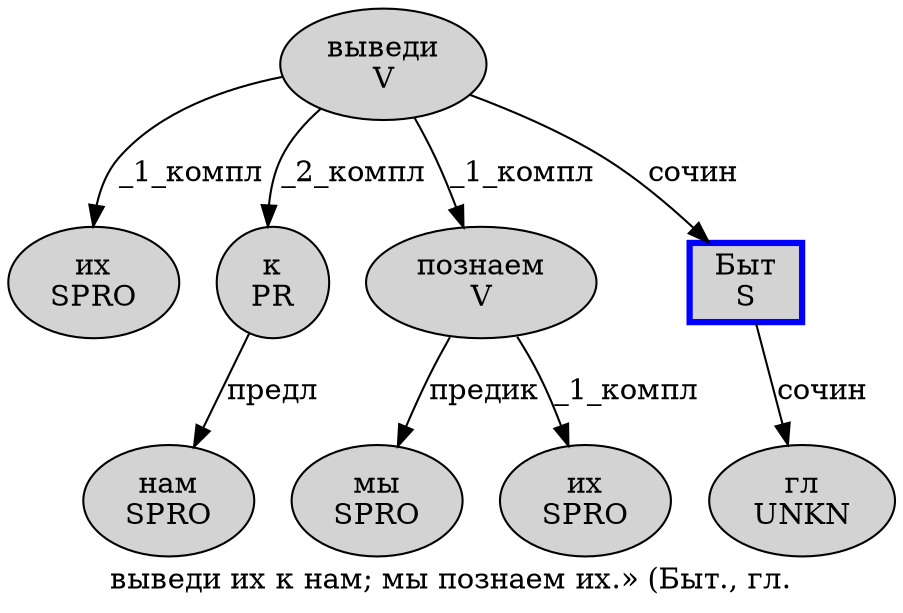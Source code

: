 digraph SENTENCE_4415 {
	graph [label="выведи их к нам; мы познаем их.» (Быт., гл."]
	node [style=filled]
		0 [label="выведи
V" color="" fillcolor=lightgray penwidth=1 shape=ellipse]
		1 [label="их
SPRO" color="" fillcolor=lightgray penwidth=1 shape=ellipse]
		2 [label="к
PR" color="" fillcolor=lightgray penwidth=1 shape=ellipse]
		3 [label="нам
SPRO" color="" fillcolor=lightgray penwidth=1 shape=ellipse]
		5 [label="мы
SPRO" color="" fillcolor=lightgray penwidth=1 shape=ellipse]
		6 [label="познаем
V" color="" fillcolor=lightgray penwidth=1 shape=ellipse]
		7 [label="их
SPRO" color="" fillcolor=lightgray penwidth=1 shape=ellipse]
		11 [label="Быт
S" color=blue fillcolor=lightgray penwidth=3 shape=box]
		14 [label="гл
UNKN" color="" fillcolor=lightgray penwidth=1 shape=ellipse]
			11 -> 14 [label="сочин"]
			2 -> 3 [label="предл"]
			6 -> 5 [label="предик"]
			6 -> 7 [label="_1_компл"]
			0 -> 1 [label="_1_компл"]
			0 -> 2 [label="_2_компл"]
			0 -> 6 [label="_1_компл"]
			0 -> 11 [label="сочин"]
}